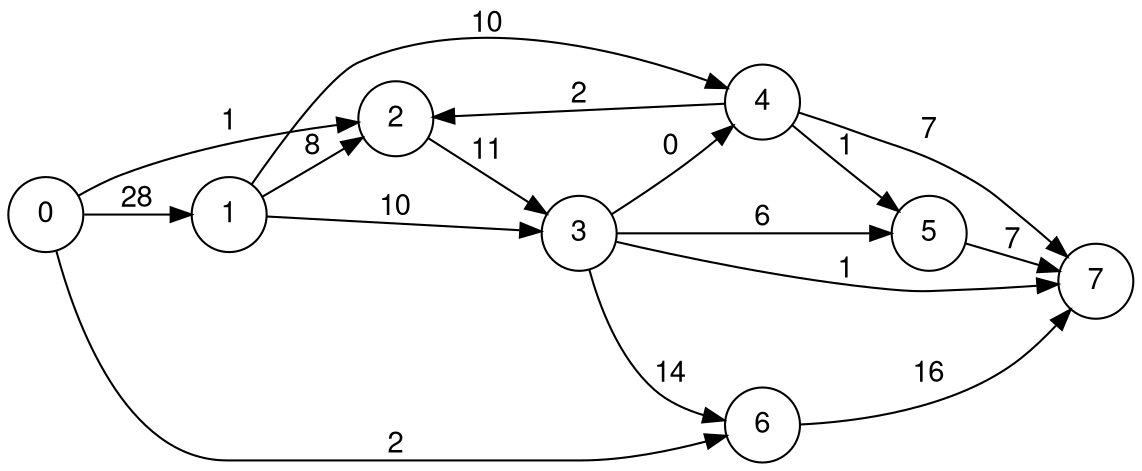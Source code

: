 digraph finite_state_machine { 

  fontname="Helvetica,Arial,sans-serif" 

  node [fontname="Helvetica,Arial,sans-serif"] 

  edge [fontname="Helvetica,Arial,sans-serif"] 

  rankdir=LR 
;
  node [shape = circle]; 

 2 -> 3 [label = "11"]

 1 -> 4 [label = "10"]

 1 -> 3 [label = "10"]

 1 -> 2 [label = "8"]

 5 -> 7 [label = "7"]

 6 -> 7 [label = "16"]

 3 -> 5 [label = "6"]

 3 -> 4 [label = "0"]

 3 -> 7 [label = "1"]

 3 -> 6 [label = "14"]

 0 -> 2 [label = "1"]

 0 -> 1 [label = "28"]

 0 -> 6 [label = "2"]

 4 -> 5 [label = "1"]

 4 -> 7 [label = "7"]

 4 -> 2 [label = "2"]

}
